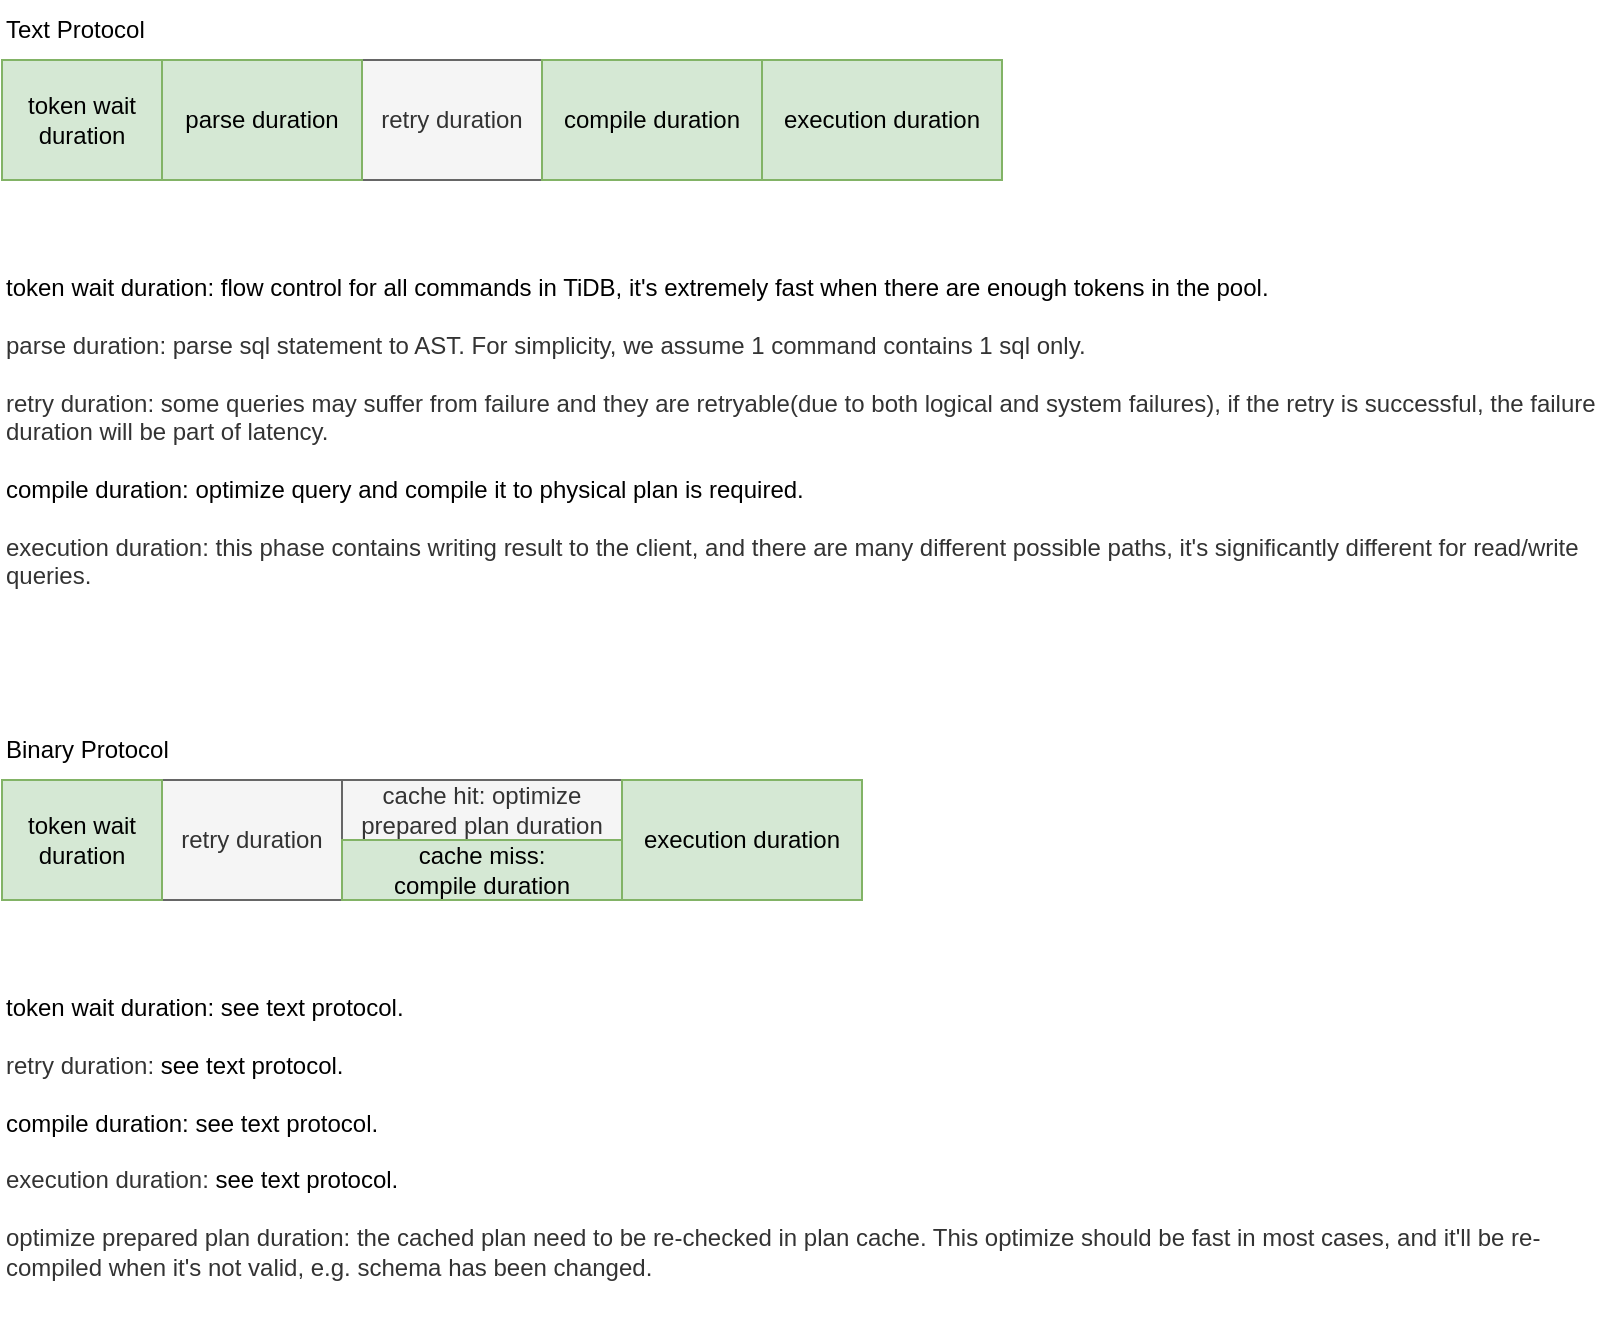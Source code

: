 <mxfile version="18.0.6" type="device"><diagram id="p1n5lddO45rcFXrydaz-" name="Page-1"><mxGraphModel dx="1103" dy="645" grid="1" gridSize="10" guides="1" tooltips="1" connect="1" arrows="1" fold="1" page="1" pageScale="1" pageWidth="850" pageHeight="1100" math="0" shadow="0"><root><mxCell id="0"/><mxCell id="1" parent="0"/><mxCell id="vJQxNj7N7Pv1Qtfs-VE_-2" value="" style="rounded=0;whiteSpace=wrap;html=1;" parent="1" vertex="1"><mxGeometry x="80" y="260" width="500" height="60" as="geometry"/></mxCell><mxCell id="vJQxNj7N7Pv1Qtfs-VE_-3" value="token wait duration" style="rounded=0;whiteSpace=wrap;html=1;fillColor=#d5e8d4;strokeColor=#82b366;" parent="1" vertex="1"><mxGeometry x="80" y="260" width="80" height="60" as="geometry"/></mxCell><mxCell id="vJQxNj7N7Pv1Qtfs-VE_-6" value="&lt;span style=&quot;text-align: center;&quot;&gt;token wait duration: flow control for all commands in TiDB, it's extremely fast when there are enough tokens in the pool.&lt;br&gt;&lt;/span&gt;&lt;span style=&quot;color: rgb(51, 51, 51);&quot;&gt;&lt;br&gt;parse duration: parse sql statement to AST. For simplicity, we assume 1 command contains 1 sql only.&lt;br&gt;&lt;br&gt;retry duration: some queries may suffer from failure and they are retryable(due to both logical and system failures), if the retry is successful, the failure duration will be part of latency.&lt;br&gt;&lt;br&gt;&lt;/span&gt;&lt;span style=&quot;text-align: center;&quot;&gt;compile duration: optimize query and compile it to physical plan is required.&lt;br&gt;&lt;/span&gt;&lt;span style=&quot;color: rgb(51, 51, 51);&quot;&gt;&lt;br&gt;execution duration: this phase contains writing result to the client, and there are many different possible paths, it's significantly different for read/write queries.&lt;br&gt;&lt;/span&gt;" style="text;html=1;strokeColor=none;fillColor=none;align=left;verticalAlign=top;whiteSpace=wrap;rounded=0;" parent="1" vertex="1"><mxGeometry x="80" y="360" width="800" height="180" as="geometry"/></mxCell><mxCell id="vJQxNj7N7Pv1Qtfs-VE_-7" value="" style="rounded=0;whiteSpace=wrap;html=1;" parent="1" vertex="1"><mxGeometry x="80" y="620" width="430" height="60" as="geometry"/></mxCell><mxCell id="vJQxNj7N7Pv1Qtfs-VE_-11" value="Binary Protocol" style="text;html=1;strokeColor=none;fillColor=none;align=left;verticalAlign=middle;whiteSpace=wrap;rounded=0;" parent="1" vertex="1"><mxGeometry x="80" y="590" width="190" height="30" as="geometry"/></mxCell><mxCell id="vJQxNj7N7Pv1Qtfs-VE_-12" value="Text Protocol" style="text;html=1;strokeColor=none;fillColor=none;align=left;verticalAlign=middle;whiteSpace=wrap;rounded=0;" parent="1" vertex="1"><mxGeometry x="80" y="230" width="190" height="30" as="geometry"/></mxCell><mxCell id="vJQxNj7N7Pv1Qtfs-VE_-14" value="retry duration" style="rounded=0;whiteSpace=wrap;html=1;fillColor=#f5f5f5;fontColor=#333333;strokeColor=#666666;" parent="1" vertex="1"><mxGeometry x="260" y="260" width="90" height="60" as="geometry"/></mxCell><mxCell id="vJQxNj7N7Pv1Qtfs-VE_-4" value="parse duration" style="rounded=0;whiteSpace=wrap;html=1;fillColor=#d5e8d4;strokeColor=#82b366;" parent="1" vertex="1"><mxGeometry x="160" y="260" width="100" height="60" as="geometry"/></mxCell><mxCell id="vJQxNj7N7Pv1Qtfs-VE_-16" value="compile duration" style="rounded=0;whiteSpace=wrap;html=1;fillColor=#d5e8d4;strokeColor=#82b366;" parent="1" vertex="1"><mxGeometry x="350" y="260" width="110" height="60" as="geometry"/></mxCell><mxCell id="vJQxNj7N7Pv1Qtfs-VE_-20" value="execution duration" style="rounded=0;whiteSpace=wrap;html=1;fillColor=#d5e8d4;strokeColor=#82b366;" parent="1" vertex="1"><mxGeometry x="460" y="260" width="120" height="60" as="geometry"/></mxCell><mxCell id="vJQxNj7N7Pv1Qtfs-VE_-22" value="retry duration" style="rounded=0;whiteSpace=wrap;html=1;fillColor=#f5f5f5;fontColor=#333333;strokeColor=#666666;" parent="1" vertex="1"><mxGeometry x="160" y="620" width="90" height="60" as="geometry"/></mxCell><mxCell id="vJQxNj7N7Pv1Qtfs-VE_-10" value="token wait duration" style="rounded=0;whiteSpace=wrap;html=1;fillColor=#d5e8d4;strokeColor=#82b366;" parent="1" vertex="1"><mxGeometry x="80" y="620" width="80" height="60" as="geometry"/></mxCell><mxCell id="vJQxNj7N7Pv1Qtfs-VE_-25" value="cache hit: optimize prepared plan duration" style="rounded=0;whiteSpace=wrap;html=1;fillColor=#f5f5f5;fontColor=#333333;strokeColor=#666666;" parent="1" vertex="1"><mxGeometry x="250" y="620" width="140" height="30" as="geometry"/></mxCell><mxCell id="vJQxNj7N7Pv1Qtfs-VE_-24" value="cache miss:&lt;br&gt;compile duration" style="rounded=0;whiteSpace=wrap;html=1;fillColor=#d5e8d4;strokeColor=#82b366;" parent="1" vertex="1"><mxGeometry x="250" y="650" width="140" height="30" as="geometry"/></mxCell><mxCell id="vJQxNj7N7Pv1Qtfs-VE_-23" value="execution duration" style="rounded=0;whiteSpace=wrap;html=1;fillColor=#d5e8d4;strokeColor=#82b366;" parent="1" vertex="1"><mxGeometry x="390" y="620" width="120" height="60" as="geometry"/></mxCell><mxCell id="vJQxNj7N7Pv1Qtfs-VE_-26" value="&lt;span style=&quot;text-align: center;&quot;&gt;token wait duration: see text protocol.&lt;/span&gt;&lt;span style=&quot;color: rgb(51, 51, 51);&quot;&gt;&lt;br&gt;&lt;br&gt;retry duration:&amp;nbsp;&lt;/span&gt;&lt;span style=&quot;text-align: center;&quot;&gt;see text protocol.&lt;/span&gt;&lt;span style=&quot;color: rgb(51, 51, 51);&quot;&gt;&lt;br&gt;&lt;br&gt;&lt;/span&gt;&lt;span style=&quot;text-align: center;&quot;&gt;compile duration:&amp;nbsp;&lt;/span&gt;&lt;span style=&quot;text-align: center;&quot;&gt;see text protocol.&lt;/span&gt;&lt;span style=&quot;text-align: center;&quot;&gt;&lt;br&gt;&lt;/span&gt;&lt;span style=&quot;color: rgb(51, 51, 51);&quot;&gt;&lt;br&gt;execution duration:&amp;nbsp;&lt;/span&gt;&lt;span style=&quot;text-align: center;&quot;&gt;see text protocol.&lt;br&gt;&lt;/span&gt;&lt;span style=&quot;color: rgb(51, 51, 51);&quot;&gt;&lt;br&gt;&lt;/span&gt;&lt;span style=&quot;color: rgb(51, 51, 51); text-align: center;&quot;&gt;optimize prepared plan duration: the cached plan need to be re-checked in plan cache. This optimize should be fast in most cases, and it'll be re-compiled when it's not valid, e.g. schema has been changed.&lt;/span&gt;&lt;span style=&quot;color: rgb(51, 51, 51);&quot;&gt;&lt;br&gt;&lt;/span&gt;" style="text;html=1;strokeColor=none;fillColor=none;align=left;verticalAlign=top;whiteSpace=wrap;rounded=0;" parent="1" vertex="1"><mxGeometry x="80" y="720" width="800" height="180" as="geometry"/></mxCell></root></mxGraphModel></diagram></mxfile>